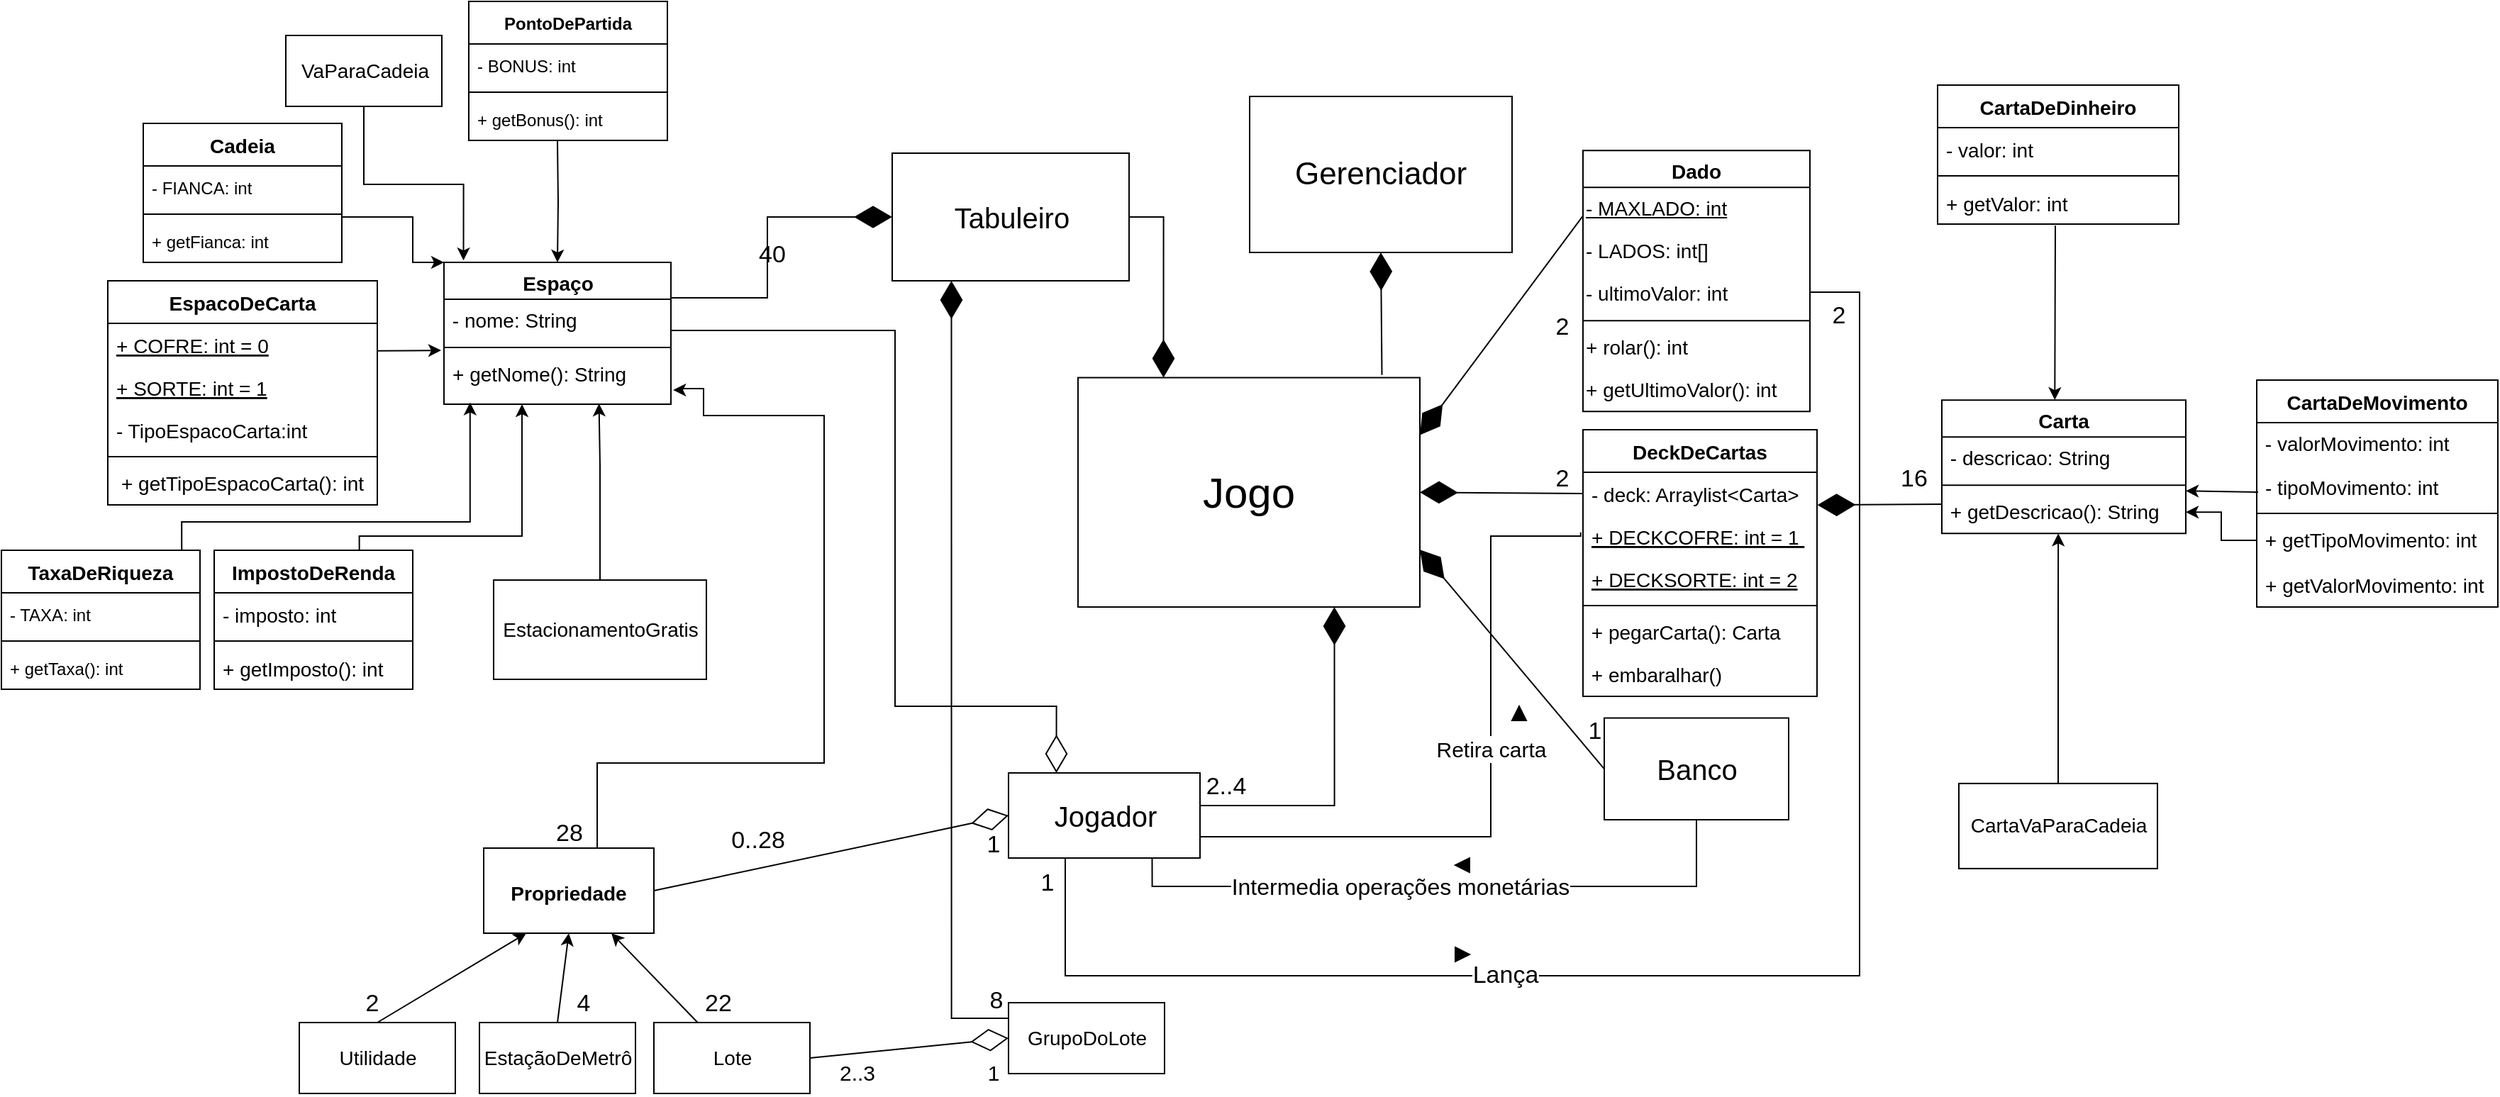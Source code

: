<mxfile>
    <diagram id="2CvRpesuBjBLBVpyUClh" name="Page-1">
        <mxGraphModel dx="1477" dy="285" grid="1" gridSize="10" guides="1" tooltips="1" connect="1" arrows="1" fold="1" page="1" pageScale="1" pageWidth="827" pageHeight="1169" math="0" shadow="0">
            <root>
                <mxCell id="0"/>
                <mxCell id="1" parent="0"/>
                <mxCell id="c68KgJTXVsl0c4aLbd2X-1" value="28" style="edgeStyle=orthogonalEdgeStyle;rounded=0;orthogonalLoop=1;jettySize=auto;html=1;fontSize=17;entryX=0.667;entryY=0;entryDx=0;entryDy=0;startArrow=classic;startFill=1;endArrow=none;endFill=0;exitX=1.01;exitY=0.722;exitDx=0;exitDy=0;entryPerimeter=0;exitPerimeter=0;" parent="1" source="Rdkix3AMdeM1Sjrw6h5y-4" target="63" edge="1">
                    <mxGeometry x="0.966" y="-20" relative="1" as="geometry">
                        <mxPoint x="124.666" y="626.416" as="targetPoint"/>
                        <mxPoint as="offset"/>
                        <Array as="points">
                            <mxPoint x="110" y="327"/>
                            <mxPoint x="125" y="326"/>
                            <mxPoint x="125" y="345"/>
                            <mxPoint x="210" y="345"/>
                            <mxPoint x="210" y="590"/>
                            <mxPoint x="50" y="590"/>
                        </Array>
                        <mxPoint x="110" y="345" as="sourcePoint"/>
                    </mxGeometry>
                </mxCell>
                <mxCell id="c68KgJTXVsl0c4aLbd2X-2" value="8" style="edgeStyle=orthogonalEdgeStyle;rounded=0;orthogonalLoop=1;jettySize=auto;html=1;fontSize=17;startArrow=none;startFill=0;endArrow=diamondThin;endFill=1;endSize=24;sourcePerimeterSpacing=6;targetPerimeterSpacing=24;strokeWidth=1;exitX=0;exitY=0.25;exitDx=0;exitDy=0;entryX=0.25;entryY=1;entryDx=0;entryDy=0;" parent="1" source="c68KgJTXVsl0c4aLbd2X-36" target="c68KgJTXVsl0c4aLbd2X-19" edge="1">
                    <mxGeometry x="-0.961" y="-12" relative="1" as="geometry">
                        <mxPoint x="320" y="170" as="targetPoint"/>
                        <Array as="points">
                            <mxPoint x="340" y="770"/>
                            <mxPoint x="300" y="770"/>
                        </Array>
                        <mxPoint as="offset"/>
                    </mxGeometry>
                </mxCell>
                <mxCell id="c68KgJTXVsl0c4aLbd2X-3" value="2..4" style="edgeStyle=orthogonalEdgeStyle;rounded=0;orthogonalLoop=1;jettySize=auto;html=1;exitX=1;exitY=0.5;exitDx=0;exitDy=0;entryX=0.75;entryY=1;entryDx=0;entryDy=0;fontSize=17;startArrow=none;startFill=0;endArrow=diamondThin;endFill=1;endSize=24;sourcePerimeterSpacing=6;targetPerimeterSpacing=24;strokeWidth=1;" parent="1" source="c68KgJTXVsl0c4aLbd2X-23" target="c68KgJTXVsl0c4aLbd2X-24" edge="1">
                    <mxGeometry x="-0.793" y="13" relative="1" as="geometry">
                        <Array as="points">
                            <mxPoint x="475" y="620"/>
                            <mxPoint x="570" y="620"/>
                        </Array>
                        <mxPoint as="offset"/>
                    </mxGeometry>
                </mxCell>
                <mxCell id="c68KgJTXVsl0c4aLbd2X-4" value="0..28" style="text;html=1;resizable=0;autosize=1;align=center;verticalAlign=middle;points=[];fillColor=none;strokeColor=none;rounded=0;labelBackgroundColor=default;fontSize=17;" parent="1" vertex="1">
                    <mxGeometry x="132.5" y="630" width="60" height="30" as="geometry"/>
                </mxCell>
                <mxCell id="c68KgJTXVsl0c4aLbd2X-5" value="1" style="text;html=1;resizable=0;autosize=1;align=center;verticalAlign=middle;points=[];fillColor=none;strokeColor=none;rounded=0;labelBackgroundColor=default;fontSize=15;" parent="1" vertex="1">
                    <mxGeometry x="314" y="793" width="30" height="30" as="geometry"/>
                </mxCell>
                <mxCell id="c68KgJTXVsl0c4aLbd2X-6" value="" style="edgeStyle=orthogonalEdgeStyle;rounded=0;orthogonalLoop=1;jettySize=auto;html=1;entryX=0.25;entryY=0;entryDx=0;entryDy=0;fontSize=14;startArrow=none;startFill=0;endArrow=diamondThin;endFill=0;endSize=24;sourcePerimeterSpacing=6;targetPerimeterSpacing=24;strokeWidth=1;exitX=1;exitY=0.5;exitDx=0;exitDy=0;" parent="1" target="c68KgJTXVsl0c4aLbd2X-23" edge="1">
                    <mxGeometry x="-0.062" relative="1" as="geometry">
                        <Array as="points">
                            <mxPoint x="260" y="285"/>
                            <mxPoint x="260" y="550"/>
                            <mxPoint x="374" y="550"/>
                        </Array>
                        <mxPoint as="offset"/>
                        <mxPoint x="102" y="310" as="sourcePoint"/>
                    </mxGeometry>
                </mxCell>
                <mxCell id="c68KgJTXVsl0c4aLbd2X-7" style="edgeStyle=orthogonalEdgeStyle;rounded=0;orthogonalLoop=1;jettySize=auto;html=1;exitX=1;exitY=0.25;exitDx=0;exitDy=0;entryX=0;entryY=0.5;entryDx=0;entryDy=0;fontSize=17;startArrow=none;startFill=0;endArrow=diamondThin;endFill=1;endSize=24;sourcePerimeterSpacing=6;targetPerimeterSpacing=24;strokeWidth=1;" parent="1" source="Rdkix3AMdeM1Sjrw6h5y-1" target="c68KgJTXVsl0c4aLbd2X-19" edge="1">
                    <mxGeometry relative="1" as="geometry">
                        <mxPoint x="150.75" y="252.502" as="sourcePoint"/>
                    </mxGeometry>
                </mxCell>
                <mxCell id="c68KgJTXVsl0c4aLbd2X-9" value="2" style="edgeStyle=none;rounded=0;orthogonalLoop=1;jettySize=auto;html=1;exitX=0.5;exitY=0;exitDx=0;exitDy=0;entryX=0.25;entryY=1;entryDx=0;entryDy=0;shadow=0;fontSize=17;startArrow=none;startFill=0;endArrow=classic;endFill=1;endSize=6;strokeWidth=1;" parent="1" source="c68KgJTXVsl0c4aLbd2X-10" target="63" edge="1">
                    <mxGeometry x="-0.941" y="13" relative="1" as="geometry">
                        <mxPoint as="offset"/>
                        <mxPoint x="-90" y="760" as="sourcePoint"/>
                        <mxPoint x="-49.826" y="764.03" as="targetPoint"/>
                    </mxGeometry>
                </mxCell>
                <mxCell id="c68KgJTXVsl0c4aLbd2X-10" value="Utilidade" style="html=1;fontSize=14;" parent="1" vertex="1">
                    <mxGeometry x="-160" y="773" width="110" height="50" as="geometry"/>
                </mxCell>
                <mxCell id="c68KgJTXVsl0c4aLbd2X-12" style="edgeStyle=orthogonalEdgeStyle;rounded=0;orthogonalLoop=1;jettySize=auto;html=1;exitX=1;exitY=0.5;exitDx=0;exitDy=0;entryX=0;entryY=0;entryDx=0;entryDy=0;fontSize=17;startArrow=none;startFill=0;endArrow=classic;endFill=1;" parent="1" source="46" target="Rdkix3AMdeM1Sjrw6h5y-1" edge="1">
                    <mxGeometry relative="1" as="geometry">
                        <mxPoint x="-56.4" y="298.916" as="targetPoint"/>
                        <Array as="points">
                            <mxPoint x="-80" y="205"/>
                            <mxPoint x="-80" y="237"/>
                        </Array>
                        <mxPoint x="-145" y="205.13" as="sourcePoint"/>
                    </mxGeometry>
                </mxCell>
                <mxCell id="c68KgJTXVsl0c4aLbd2X-14" style="edgeStyle=orthogonalEdgeStyle;rounded=0;orthogonalLoop=1;jettySize=auto;html=1;exitX=0.731;exitY=-0.001;exitDx=0;exitDy=0;fontSize=17;startArrow=none;startFill=0;endArrow=classic;endFill=1;exitPerimeter=0;" parent="1" source="59" target="Rdkix3AMdeM1Sjrw6h5y-4" edge="1">
                    <mxGeometry relative="1" as="geometry">
                        <mxPoint x="-2.893" y="351.037" as="targetPoint"/>
                        <Array as="points">
                            <mxPoint x="-118" y="430"/>
                            <mxPoint x="-3" y="430"/>
                        </Array>
                        <mxPoint x="-118" y="474" as="sourcePoint"/>
                    </mxGeometry>
                </mxCell>
                <mxCell id="c68KgJTXVsl0c4aLbd2X-16" value="4" style="edgeStyle=none;rounded=0;orthogonalLoop=1;jettySize=auto;html=1;shadow=0;fontSize=17;startArrow=none;startFill=0;endArrow=classic;endFill=1;endSize=6;strokeWidth=1;exitX=0.5;exitY=0;exitDx=0;exitDy=0;entryX=0.5;entryY=1;entryDx=0;entryDy=0;" parent="1" source="c68KgJTXVsl0c4aLbd2X-17" target="63" edge="1">
                    <mxGeometry x="-0.522" y="-16" relative="1" as="geometry">
                        <mxPoint as="offset"/>
                        <mxPoint x="-69.294" y="600" as="sourcePoint"/>
                        <mxPoint x="13" y="764" as="targetPoint"/>
                    </mxGeometry>
                </mxCell>
                <mxCell id="c68KgJTXVsl0c4aLbd2X-17" value="EstaçãoDeMetrô" style="html=1;fontSize=14;" parent="1" vertex="1">
                    <mxGeometry x="-33" y="773" width="110" height="50" as="geometry"/>
                </mxCell>
                <mxCell id="c68KgJTXVsl0c4aLbd2X-18" style="edgeStyle=orthogonalEdgeStyle;rounded=0;orthogonalLoop=1;jettySize=auto;html=1;exitX=1;exitY=0.5;exitDx=0;exitDy=0;entryX=0.25;entryY=0;entryDx=0;entryDy=0;fontSize=17;startArrow=none;startFill=0;endArrow=diamondThin;endFill=1;endSize=24;sourcePerimeterSpacing=6;targetPerimeterSpacing=24;strokeWidth=1;" parent="1" source="c68KgJTXVsl0c4aLbd2X-19" target="c68KgJTXVsl0c4aLbd2X-24" edge="1">
                    <mxGeometry relative="1" as="geometry"/>
                </mxCell>
                <mxCell id="c68KgJTXVsl0c4aLbd2X-19" value="Tabuleiro" style="html=1;fontSize=20;" parent="1" vertex="1">
                    <mxGeometry x="258" y="160" width="167" height="90" as="geometry"/>
                </mxCell>
                <mxCell id="c68KgJTXVsl0c4aLbd2X-20" value="Lança" style="edgeStyle=orthogonalEdgeStyle;rounded=0;orthogonalLoop=1;jettySize=auto;html=1;exitX=0.75;exitY=1;exitDx=0;exitDy=0;fontSize=17;startArrow=none;startFill=0;endArrow=none;endFill=0;endSize=24;sourcePerimeterSpacing=6;targetPerimeterSpacing=24;strokeWidth=1;entryX=1;entryY=0.5;entryDx=0;entryDy=0;" parent="1" source="c68KgJTXVsl0c4aLbd2X-23" edge="1">
                    <mxGeometry x="-0.298" relative="1" as="geometry">
                        <mxPoint x="905" y="333" as="targetPoint"/>
                        <Array as="points">
                            <mxPoint x="380" y="657"/>
                            <mxPoint x="380" y="740"/>
                            <mxPoint x="940" y="740"/>
                            <mxPoint x="940" y="258"/>
                        </Array>
                        <mxPoint x="-1" as="offset"/>
                    </mxGeometry>
                </mxCell>
                <mxCell id="c68KgJTXVsl0c4aLbd2X-21" value="&lt;span style=&quot;color: rgb(0, 0, 0); font-family: Helvetica; font-size: 16px; font-style: normal; font-variant-ligatures: normal; font-variant-caps: normal; font-weight: 400; letter-spacing: normal; orphans: 2; text-align: center; text-indent: 0px; text-transform: none; widows: 2; word-spacing: 0px; -webkit-text-stroke-width: 0px; background-color: rgb(255, 255, 255); text-decoration-thickness: initial; text-decoration-style: initial; text-decoration-color: initial; float: none; display: inline !important;&quot;&gt;Intermedia operações monetárias&lt;/span&gt;" style="edgeStyle=orthogonalEdgeStyle;rounded=0;orthogonalLoop=1;jettySize=auto;html=1;exitX=0.75;exitY=1;exitDx=0;exitDy=0;entryX=0.5;entryY=1;entryDx=0;entryDy=0;fontSize=16;startArrow=none;startFill=0;endArrow=none;endFill=0;endSize=24;sourcePerimeterSpacing=6;targetPerimeterSpacing=24;strokeWidth=1;" parent="1" source="c68KgJTXVsl0c4aLbd2X-23" target="c68KgJTXVsl0c4aLbd2X-33" edge="1">
                    <mxGeometry x="-0.138" relative="1" as="geometry">
                        <mxPoint as="offset"/>
                    </mxGeometry>
                </mxCell>
                <mxCell id="c68KgJTXVsl0c4aLbd2X-22" value="&lt;font style=&quot;font-size: 15px;&quot;&gt;Retira carta&lt;/font&gt;" style="edgeStyle=orthogonalEdgeStyle;rounded=0;orthogonalLoop=1;jettySize=auto;html=1;exitX=1;exitY=0.75;exitDx=0;exitDy=0;fontSize=16;startArrow=none;startFill=0;endArrow=none;endFill=0;endSize=24;sourcePerimeterSpacing=6;targetPerimeterSpacing=24;strokeWidth=1;entryX=-0.01;entryY=0.411;entryDx=0;entryDy=0;entryPerimeter=0;" parent="1" source="c68KgJTXVsl0c4aLbd2X-23" target="15" edge="1">
                    <mxGeometry x="0.105" relative="1" as="geometry">
                        <Array as="points">
                            <mxPoint x="680" y="642"/>
                            <mxPoint x="680" y="430"/>
                            <mxPoint x="743" y="430"/>
                        </Array>
                        <mxPoint as="offset"/>
                        <mxPoint x="730" y="430" as="targetPoint"/>
                    </mxGeometry>
                </mxCell>
                <mxCell id="c68KgJTXVsl0c4aLbd2X-23" value="Jogador" style="html=1;fontSize=20;" parent="1" vertex="1">
                    <mxGeometry x="340" y="597" width="135" height="60" as="geometry"/>
                </mxCell>
                <mxCell id="c68KgJTXVsl0c4aLbd2X-24" value="Jogo" style="rounded=0;whiteSpace=wrap;html=1;fontSize=30;" parent="1" vertex="1">
                    <mxGeometry x="389" y="318.27" width="241" height="161.73" as="geometry"/>
                </mxCell>
                <mxCell id="c68KgJTXVsl0c4aLbd2X-25" style="edgeStyle=orthogonalEdgeStyle;rounded=0;orthogonalLoop=1;jettySize=auto;html=1;fontSize=17;startArrow=none;startFill=0;endArrow=classic;endFill=1;entryX=0.115;entryY=0.966;entryDx=0;entryDy=0;entryPerimeter=0;exitX=0.908;exitY=-0.004;exitDx=0;exitDy=0;exitPerimeter=0;" parent="1" source="55" target="Rdkix3AMdeM1Sjrw6h5y-4" edge="1">
                    <mxGeometry relative="1" as="geometry">
                        <mxPoint x="-40" y="350" as="targetPoint"/>
                        <Array as="points">
                            <mxPoint x="-243" y="420"/>
                            <mxPoint x="-40" y="420"/>
                        </Array>
                        <mxPoint x="-243" y="439" as="sourcePoint"/>
                    </mxGeometry>
                </mxCell>
                <mxCell id="c68KgJTXVsl0c4aLbd2X-27" value="Gerenciador" style="rounded=0;whiteSpace=wrap;html=1;fontSize=22;" parent="1" vertex="1">
                    <mxGeometry x="510" y="120" width="185" height="110" as="geometry"/>
                </mxCell>
                <mxCell id="c68KgJTXVsl0c4aLbd2X-28" value="" style="endArrow=diamondThin;endFill=1;endSize=24;html=1;rounded=0;shadow=0;exitX=0.889;exitY=-0.012;exitDx=0;exitDy=0;entryX=0.5;entryY=1;entryDx=0;entryDy=0;exitPerimeter=0;" parent="1" source="c68KgJTXVsl0c4aLbd2X-24" target="c68KgJTXVsl0c4aLbd2X-27" edge="1">
                    <mxGeometry width="160" relative="1" as="geometry">
                        <mxPoint x="440" y="349.33" as="sourcePoint"/>
                        <mxPoint x="600" y="349.33" as="targetPoint"/>
                        <Array as="points"/>
                    </mxGeometry>
                </mxCell>
                <mxCell id="c68KgJTXVsl0c4aLbd2X-29" style="edgeStyle=none;rounded=0;orthogonalLoop=1;jettySize=auto;html=1;entryX=1;entryY=0.5;entryDx=0;entryDy=0;shadow=0;startArrow=none;startFill=0;endArrow=diamond;endFill=1;endSize=6;strokeWidth=1;" parent="1" source="c68KgJTXVsl0c4aLbd2X-24" target="c68KgJTXVsl0c4aLbd2X-24" edge="1">
                    <mxGeometry relative="1" as="geometry"/>
                </mxCell>
                <mxCell id="c68KgJTXVsl0c4aLbd2X-30" value="22" style="edgeStyle=none;rounded=0;orthogonalLoop=1;jettySize=auto;html=1;shadow=0;fontSize=17;startArrow=none;startFill=0;endArrow=classic;endFill=1;endSize=6;strokeWidth=1;entryX=0.75;entryY=1;entryDx=0;entryDy=0;" parent="1" source="c68KgJTXVsl0c4aLbd2X-31" target="63" edge="1">
                    <mxGeometry x="-0.996" y="-19" relative="1" as="geometry">
                        <mxPoint as="offset"/>
                        <mxPoint x="68.5" y="764" as="targetPoint"/>
                    </mxGeometry>
                </mxCell>
                <mxCell id="c68KgJTXVsl0c4aLbd2X-31" value="Lote" style="html=1;fontSize=14;" parent="1" vertex="1">
                    <mxGeometry x="90" y="773" width="110" height="50" as="geometry"/>
                </mxCell>
                <mxCell id="c68KgJTXVsl0c4aLbd2X-33" value="Banco" style="html=1;fontSize=20;" parent="1" vertex="1">
                    <mxGeometry x="760" y="558.27" width="130" height="71.73" as="geometry"/>
                </mxCell>
                <mxCell id="c68KgJTXVsl0c4aLbd2X-34" value="1" style="endArrow=diamondThin;endFill=1;endSize=24;html=1;rounded=0;shadow=0;fontSize=17;strokeWidth=1;exitX=0;exitY=0.5;exitDx=0;exitDy=0;entryX=1;entryY=0.75;entryDx=0;entryDy=0;" parent="1" source="c68KgJTXVsl0c4aLbd2X-33" target="c68KgJTXVsl0c4aLbd2X-24" edge="1">
                    <mxGeometry x="-0.757" y="-12" width="160" relative="1" as="geometry">
                        <mxPoint x="430" y="500" as="sourcePoint"/>
                        <mxPoint x="628" y="354" as="targetPoint"/>
                        <mxPoint as="offset"/>
                    </mxGeometry>
                </mxCell>
                <mxCell id="c68KgJTXVsl0c4aLbd2X-35" value="" style="endArrow=diamondThin;endFill=1;endSize=24;html=1;rounded=0;shadow=0;fontSize=17;strokeWidth=1;exitX=0;exitY=0.25;exitDx=0;exitDy=0;entryX=1;entryY=0.25;entryDx=0;entryDy=0;" parent="1" source="Rdkix3AMdeM1Sjrw6h5y-6" target="c68KgJTXVsl0c4aLbd2X-24" edge="1">
                    <mxGeometry x="-0.918" y="10" width="160" relative="1" as="geometry">
                        <mxPoint x="760.0" y="285.435" as="sourcePoint"/>
                        <mxPoint x="630" y="443" as="targetPoint"/>
                        <mxPoint as="offset"/>
                    </mxGeometry>
                </mxCell>
                <mxCell id="c68KgJTXVsl0c4aLbd2X-36" value="GrupoDoLote" style="html=1;labelBackgroundColor=default;fontSize=14;" parent="1" vertex="1">
                    <mxGeometry x="340" y="759" width="110" height="50" as="geometry"/>
                </mxCell>
                <mxCell id="c68KgJTXVsl0c4aLbd2X-37" style="edgeStyle=orthogonalEdgeStyle;rounded=0;orthogonalLoop=1;jettySize=auto;html=1;exitX=0.5;exitY=1;exitDx=0;exitDy=0;fontSize=17;startArrow=none;startFill=0;endArrow=classic;endFill=1;entryX=0.5;entryY=0;entryDx=0;entryDy=0;" parent="1" target="Rdkix3AMdeM1Sjrw6h5y-1" edge="1">
                    <mxGeometry relative="1" as="geometry">
                        <mxPoint x="22" y="230" as="targetPoint"/>
                        <mxPoint x="22" y="151" as="sourcePoint"/>
                    </mxGeometry>
                </mxCell>
                <mxCell id="c68KgJTXVsl0c4aLbd2X-39" style="edgeStyle=orthogonalEdgeStyle;rounded=0;orthogonalLoop=1;jettySize=auto;html=1;exitX=0.5;exitY=0;exitDx=0;exitDy=0;fontSize=17;startArrow=none;startFill=0;endArrow=classic;endFill=1;entryX=0.683;entryY=0.989;entryDx=0;entryDy=0;entryPerimeter=0;" parent="1" source="c68KgJTXVsl0c4aLbd2X-40" target="Rdkix3AMdeM1Sjrw6h5y-4" edge="1">
                    <mxGeometry relative="1" as="geometry">
                        <mxPoint x="50" y="380" as="targetPoint"/>
                        <Array as="points">
                            <mxPoint x="52" y="380"/>
                            <mxPoint x="51" y="380"/>
                        </Array>
                    </mxGeometry>
                </mxCell>
                <mxCell id="c68KgJTXVsl0c4aLbd2X-40" value="EstacionamentoGratis" style="html=1;fontSize=14;" parent="1" vertex="1">
                    <mxGeometry x="-23" y="461" width="150" height="70" as="geometry"/>
                </mxCell>
                <mxCell id="c68KgJTXVsl0c4aLbd2X-41" style="edgeStyle=orthogonalEdgeStyle;rounded=0;orthogonalLoop=1;jettySize=auto;html=1;exitX=0.5;exitY=1;exitDx=0;exitDy=0;fontSize=17;startArrow=none;startFill=0;endArrow=classic;endFill=1;entryX=0.086;entryY=-0.014;entryDx=0;entryDy=0;entryPerimeter=0;" parent="1" source="c68KgJTXVsl0c4aLbd2X-42" target="Rdkix3AMdeM1Sjrw6h5y-1" edge="1">
                    <mxGeometry relative="1" as="geometry">
                        <mxPoint x="-44" y="240" as="targetPoint"/>
                    </mxGeometry>
                </mxCell>
                <mxCell id="c68KgJTXVsl0c4aLbd2X-42" value="VaParaCadeia" style="html=1;fontSize=14;" parent="1" vertex="1">
                    <mxGeometry x="-169.5" y="77" width="110" height="50" as="geometry"/>
                </mxCell>
                <mxCell id="c68KgJTXVsl0c4aLbd2X-43" style="edgeStyle=orthogonalEdgeStyle;rounded=0;orthogonalLoop=1;jettySize=auto;html=1;entryX=0.388;entryY=1.049;entryDx=0;entryDy=0;entryPerimeter=0;" parent="1" source="c68KgJTXVsl0c4aLbd2X-44" edge="1">
                    <mxGeometry relative="1" as="geometry">
                        <mxPoint x="1080.08" y="428.138" as="targetPoint"/>
                        <Array as="points">
                            <mxPoint x="1080" y="496.43"/>
                            <mxPoint x="1080" y="496.43"/>
                        </Array>
                    </mxGeometry>
                </mxCell>
                <mxCell id="c68KgJTXVsl0c4aLbd2X-44" value="CartaVaParaCadeia" style="html=1;fontSize=14;" parent="1" vertex="1">
                    <mxGeometry x="1010" y="604.43" width="140" height="60" as="geometry"/>
                </mxCell>
                <mxCell id="c68KgJTXVsl0c4aLbd2X-45" style="edgeStyle=orthogonalEdgeStyle;rounded=0;orthogonalLoop=1;jettySize=auto;html=1;entryX=1;entryY=0;entryDx=0;entryDy=0;exitX=-0.001;exitY=0.667;exitDx=0;exitDy=0;exitPerimeter=0;" parent="1" source="10" target="25" edge="1">
                    <mxGeometry relative="1" as="geometry">
                        <mxPoint x="1180" y="410" as="targetPoint"/>
                        <mxPoint x="1270" y="399.1" as="sourcePoint"/>
                        <Array as="points">
                            <mxPoint x="1220" y="399"/>
                            <mxPoint x="1221" y="399"/>
                        </Array>
                    </mxGeometry>
                </mxCell>
                <mxCell id="c68KgJTXVsl0c4aLbd2X-47" style="edgeStyle=orthogonalEdgeStyle;rounded=0;orthogonalLoop=1;jettySize=auto;html=1;entryX=0.463;entryY=-0.001;entryDx=0;entryDy=0;entryPerimeter=0;" parent="1" target="Rdkix3AMdeM1Sjrw6h5y-16" edge="1">
                    <mxGeometry relative="1" as="geometry">
                        <mxPoint x="1060" y="270" as="targetPoint"/>
                        <mxPoint x="1078" y="220" as="sourcePoint"/>
                        <Array as="points">
                            <mxPoint x="1078" y="211"/>
                            <mxPoint x="1078" y="211"/>
                        </Array>
                    </mxGeometry>
                </mxCell>
                <mxCell id="c68KgJTXVsl0c4aLbd2X-49" style="edgeStyle=orthogonalEdgeStyle;rounded=0;orthogonalLoop=1;jettySize=auto;html=1;exitX=0.998;exitY=0.644;exitDx=0;exitDy=0;fontSize=17;startArrow=none;startFill=0;endArrow=classic;endFill=1;exitPerimeter=0;" parent="1" source="50" edge="1">
                    <mxGeometry relative="1" as="geometry">
                        <mxPoint x="-60" y="299" as="targetPoint"/>
                        <Array as="points"/>
                        <mxPoint x="-142" y="295.56" as="sourcePoint"/>
                    </mxGeometry>
                </mxCell>
                <mxCell id="c68KgJTXVsl0c4aLbd2X-51" value="2..3" style="text;html=1;resizable=0;autosize=1;align=center;verticalAlign=middle;points=[];fillColor=none;strokeColor=none;rounded=0;fontSize=15;" parent="1" vertex="1">
                    <mxGeometry x="208" y="793" width="50" height="30" as="geometry"/>
                </mxCell>
                <mxCell id="c68KgJTXVsl0c4aLbd2X-52" value="" style="endArrow=diamondThin;endFill=1;endSize=24;html=1;rounded=0;fontSize=22;strokeWidth=1;entryX=1.002;entryY=0.77;entryDx=0;entryDy=0;exitX=0.002;exitY=0.313;exitDx=0;exitDy=0;exitPerimeter=0;entryPerimeter=0;" parent="1" source="25" target="14" edge="1">
                    <mxGeometry width="160" relative="1" as="geometry">
                        <mxPoint x="996" y="407" as="sourcePoint"/>
                        <mxPoint x="895" y="399.135" as="targetPoint"/>
                    </mxGeometry>
                </mxCell>
                <mxCell id="c68KgJTXVsl0c4aLbd2X-55" value="" style="endArrow=diamondThin;endFill=1;endSize=24;html=1;rounded=0;shadow=0;fontSize=17;strokeWidth=1;entryX=1;entryY=0.5;entryDx=0;entryDy=0;exitX=0;exitY=0.5;exitDx=0;exitDy=0;" parent="1" source="14" target="c68KgJTXVsl0c4aLbd2X-24" edge="1">
                    <mxGeometry width="160" relative="1" as="geometry">
                        <mxPoint x="720" y="399" as="sourcePoint"/>
                        <mxPoint x="638" y="364" as="targetPoint"/>
                    </mxGeometry>
                </mxCell>
                <mxCell id="c68KgJTXVsl0c4aLbd2X-56" value="&lt;font style=&quot;font-size: 17px;&quot;&gt;40&lt;/font&gt;" style="text;html=1;resizable=0;autosize=1;align=center;verticalAlign=middle;points=[];fillColor=none;strokeColor=none;rounded=0;fontSize=22;" parent="1" vertex="1">
                    <mxGeometry x="152.5" y="210" width="40" height="40" as="geometry"/>
                </mxCell>
                <mxCell id="c68KgJTXVsl0c4aLbd2X-57" value="2" style="text;html=1;resizable=0;autosize=1;align=center;verticalAlign=middle;points=[];fillColor=none;strokeColor=none;rounded=0;fontSize=17;" parent="1" vertex="1">
                    <mxGeometry x="715" y="268.06" width="30" height="30" as="geometry"/>
                </mxCell>
                <mxCell id="c68KgJTXVsl0c4aLbd2X-58" value="2" style="text;html=1;resizable=0;autosize=1;align=center;verticalAlign=middle;points=[];fillColor=none;strokeColor=none;rounded=0;fontSize=17;" parent="1" vertex="1">
                    <mxGeometry x="715" y="375" width="30" height="30" as="geometry"/>
                </mxCell>
                <mxCell id="c68KgJTXVsl0c4aLbd2X-59" value="16" style="text;html=1;resizable=0;autosize=1;align=center;verticalAlign=middle;points=[];fillColor=none;strokeColor=none;rounded=0;fontSize=17;" parent="1" vertex="1">
                    <mxGeometry x="958" y="375" width="40" height="30" as="geometry"/>
                </mxCell>
                <mxCell id="c68KgJTXVsl0c4aLbd2X-60" value="1" style="text;html=1;resizable=0;autosize=1;align=center;verticalAlign=middle;points=[];fillColor=none;strokeColor=none;rounded=0;labelBackgroundColor=default;fontSize=17;" parent="1" vertex="1">
                    <mxGeometry x="352" y="660" width="30" height="30" as="geometry"/>
                </mxCell>
                <mxCell id="c68KgJTXVsl0c4aLbd2X-61" value="" style="endArrow=diamondThin;endFill=0;endSize=24;html=1;rounded=0;sourcePerimeterSpacing=6;targetPerimeterSpacing=24;strokeWidth=1;exitX=1;exitY=0.5;exitDx=0;exitDy=0;entryX=0;entryY=0.5;entryDx=0;entryDy=0;fontSize=14;" parent="1" source="63" target="c68KgJTXVsl0c4aLbd2X-23" edge="1">
                    <mxGeometry x="-0.094" y="13" width="160" relative="1" as="geometry">
                        <mxPoint x="123.112" y="672.336" as="sourcePoint"/>
                        <mxPoint x="252" y="620" as="targetPoint"/>
                        <mxPoint as="offset"/>
                    </mxGeometry>
                </mxCell>
                <mxCell id="c68KgJTXVsl0c4aLbd2X-62" value="2" style="text;html=1;resizable=0;autosize=1;align=center;verticalAlign=middle;points=[];fillColor=none;strokeColor=none;rounded=0;fontSize=17;" parent="1" vertex="1">
                    <mxGeometry x="910" y="260" width="30" height="30" as="geometry"/>
                </mxCell>
                <mxCell id="c68KgJTXVsl0c4aLbd2X-63" value="1" style="text;html=1;resizable=0;autosize=1;align=center;verticalAlign=middle;points=[];fillColor=none;strokeColor=none;rounded=0;labelBackgroundColor=default;fontSize=17;" parent="1" vertex="1">
                    <mxGeometry x="314" y="633" width="30" height="30" as="geometry"/>
                </mxCell>
                <mxCell id="c68KgJTXVsl0c4aLbd2X-64" value="" style="triangle;whiteSpace=wrap;html=1;fillColor=#000000;" parent="1" vertex="1">
                    <mxGeometry x="655" y="720" width="10" height="10" as="geometry"/>
                </mxCell>
                <mxCell id="c68KgJTXVsl0c4aLbd2X-65" value="" style="triangle;whiteSpace=wrap;html=1;fillColor=#000000;rotation=-90;" parent="1" vertex="1">
                    <mxGeometry x="695" y="550" width="10" height="10" as="geometry"/>
                </mxCell>
                <mxCell id="c68KgJTXVsl0c4aLbd2X-66" value="" style="endArrow=diamondThin;endFill=0;endSize=24;html=1;rounded=0;entryX=0;entryY=0.5;entryDx=0;entryDy=0;exitX=1;exitY=0.5;exitDx=0;exitDy=0;" parent="1" source="c68KgJTXVsl0c4aLbd2X-31" target="c68KgJTXVsl0c4aLbd2X-36" edge="1">
                    <mxGeometry width="160" relative="1" as="geometry">
                        <mxPoint x="184" y="890" as="sourcePoint"/>
                        <mxPoint x="344" y="890" as="targetPoint"/>
                    </mxGeometry>
                </mxCell>
                <mxCell id="c68KgJTXVsl0c4aLbd2X-67" value="" style="triangle;whiteSpace=wrap;html=1;fillColor=#000000;rotation=-180;" parent="1" vertex="1">
                    <mxGeometry x="655" y="657" width="10" height="10" as="geometry"/>
                </mxCell>
                <mxCell id="Rdkix3AMdeM1Sjrw6h5y-1" value="Espaço" style="swimlane;fontStyle=1;align=center;verticalAlign=top;childLayout=stackLayout;horizontal=1;startSize=26;horizontalStack=0;resizeParent=1;resizeParentMax=0;resizeLast=0;collapsible=1;marginBottom=0;fontFamily=Helvetica;fontSize=14;fontColor=default;strokeColor=default;fillColor=default;html=1;" parent="1" vertex="1">
                    <mxGeometry x="-58" y="237" width="160" height="100" as="geometry"/>
                </mxCell>
                <mxCell id="28" value="&lt;span&gt;&amp;nbsp;- nome: String&lt;/span&gt;" style="text;html=1;strokeColor=none;fillColor=none;align=left;verticalAlign=middle;whiteSpace=wrap;rounded=0;fontSize=14;" parent="Rdkix3AMdeM1Sjrw6h5y-1" vertex="1">
                    <mxGeometry y="26" width="160" height="30" as="geometry"/>
                </mxCell>
                <mxCell id="Rdkix3AMdeM1Sjrw6h5y-3" value="" style="line;strokeWidth=1;fillColor=none;align=left;verticalAlign=middle;spacingTop=-1;spacingLeft=3;spacingRight=3;rotatable=0;labelPosition=right;points=[];portConstraint=eastwest;fontFamily=Helvetica;fontSize=14;fontColor=default;html=1;" parent="Rdkix3AMdeM1Sjrw6h5y-1" vertex="1">
                    <mxGeometry y="56" width="160" height="8" as="geometry"/>
                </mxCell>
                <mxCell id="Rdkix3AMdeM1Sjrw6h5y-4" value="+ getNome(): String" style="text;strokeColor=none;fillColor=none;align=left;verticalAlign=top;spacingLeft=4;spacingRight=4;overflow=hidden;rotatable=0;points=[[0,0.5],[1,0.5]];portConstraint=eastwest;fontFamily=Helvetica;fontSize=14;fontColor=default;html=1;" parent="Rdkix3AMdeM1Sjrw6h5y-1" vertex="1">
                    <mxGeometry y="64" width="160" height="36" as="geometry"/>
                </mxCell>
                <mxCell id="Rdkix3AMdeM1Sjrw6h5y-6" value="Dado" style="swimlane;fontStyle=1;align=center;verticalAlign=top;childLayout=stackLayout;horizontal=1;startSize=26;horizontalStack=0;resizeParent=1;resizeParentMax=0;resizeLast=0;collapsible=1;marginBottom=0;fontFamily=Helvetica;fontSize=14;fontColor=default;" parent="1" vertex="1">
                    <mxGeometry x="745" y="158.14" width="160" height="184" as="geometry"/>
                </mxCell>
                <mxCell id="17" value="&lt;span&gt;&lt;u&gt;- MAXLADO: int&lt;/u&gt;&lt;/span&gt;" style="text;html=1;strokeColor=none;fillColor=none;align=left;verticalAlign=middle;whiteSpace=wrap;rounded=0;fontSize=14;" parent="Rdkix3AMdeM1Sjrw6h5y-6" vertex="1">
                    <mxGeometry y="26" width="160" height="30" as="geometry"/>
                </mxCell>
                <mxCell id="18" value="&lt;span&gt;- LADOS: int[]&lt;/span&gt;" style="text;html=1;strokeColor=none;fillColor=none;align=left;verticalAlign=middle;whiteSpace=wrap;rounded=0;fontSize=14;" parent="Rdkix3AMdeM1Sjrw6h5y-6" vertex="1">
                    <mxGeometry y="56" width="160" height="30" as="geometry"/>
                </mxCell>
                <mxCell id="19" value="&lt;span&gt;- ultimoValor: int&lt;/span&gt;" style="text;html=1;strokeColor=none;fillColor=none;align=left;verticalAlign=middle;whiteSpace=wrap;rounded=0;fontSize=14;" parent="Rdkix3AMdeM1Sjrw6h5y-6" vertex="1">
                    <mxGeometry y="86" width="160" height="30" as="geometry"/>
                </mxCell>
                <mxCell id="Rdkix3AMdeM1Sjrw6h5y-8" value="" style="line;strokeWidth=1;fillColor=none;align=left;verticalAlign=middle;spacingTop=-1;spacingLeft=3;spacingRight=3;rotatable=0;labelPosition=right;points=[];portConstraint=eastwest;fontFamily=Helvetica;fontSize=14;fontColor=default;" parent="Rdkix3AMdeM1Sjrw6h5y-6" vertex="1">
                    <mxGeometry y="116" width="160" height="8" as="geometry"/>
                </mxCell>
                <mxCell id="20" value="&lt;span&gt;+ rolar(): int&lt;/span&gt;" style="text;html=1;strokeColor=none;fillColor=none;align=left;verticalAlign=middle;whiteSpace=wrap;rounded=0;fontSize=14;" parent="Rdkix3AMdeM1Sjrw6h5y-6" vertex="1">
                    <mxGeometry y="124" width="160" height="30" as="geometry"/>
                </mxCell>
                <mxCell id="21" value="&lt;br style=&quot;padding: 0px ; margin: 0px&quot;&gt;&lt;span&gt;+ getUltimoValor(): int&lt;/span&gt;&lt;br style=&quot;padding: 0px ; margin: 0px&quot;&gt;&lt;span&gt;&amp;nbsp;&lt;/span&gt;" style="text;html=1;strokeColor=none;fillColor=none;align=left;verticalAlign=middle;whiteSpace=wrap;rounded=0;fontSize=14;" parent="Rdkix3AMdeM1Sjrw6h5y-6" vertex="1">
                    <mxGeometry y="154" width="160" height="30" as="geometry"/>
                </mxCell>
                <mxCell id="Rdkix3AMdeM1Sjrw6h5y-16" value="Carta" style="swimlane;fontStyle=1;align=center;verticalAlign=top;childLayout=stackLayout;horizontal=1;startSize=26;horizontalStack=0;resizeParent=1;resizeParentMax=0;resizeLast=0;collapsible=1;marginBottom=0;fontFamily=Helvetica;fontSize=14;fontColor=default;" parent="1" vertex="1">
                    <mxGeometry x="998" y="334.14" width="172" height="94" as="geometry"/>
                </mxCell>
                <mxCell id="24" value="&lt;span&gt;&amp;nbsp;- descricao: String&lt;/span&gt;" style="text;html=1;strokeColor=none;fillColor=none;align=left;verticalAlign=middle;whiteSpace=wrap;rounded=0;fontSize=14;" parent="Rdkix3AMdeM1Sjrw6h5y-16" vertex="1">
                    <mxGeometry y="26" width="172" height="30" as="geometry"/>
                </mxCell>
                <mxCell id="Rdkix3AMdeM1Sjrw6h5y-18" value="" style="line;strokeWidth=1;fillColor=none;align=left;verticalAlign=middle;spacingTop=-1;spacingLeft=3;spacingRight=3;rotatable=0;labelPosition=right;points=[];portConstraint=eastwest;fontFamily=Helvetica;fontSize=14;fontColor=default;" parent="Rdkix3AMdeM1Sjrw6h5y-16" vertex="1">
                    <mxGeometry y="56" width="172" height="8" as="geometry"/>
                </mxCell>
                <mxCell id="25" value="&amp;nbsp;+ getDescricao(): String" style="text;html=1;strokeColor=none;fillColor=none;align=left;verticalAlign=middle;whiteSpace=wrap;rounded=0;fontSize=14;" parent="Rdkix3AMdeM1Sjrw6h5y-16" vertex="1">
                    <mxGeometry y="64" width="172" height="30" as="geometry"/>
                </mxCell>
                <mxCell id="2" value="CartaDeDinheiro" style="swimlane;fontStyle=1;childLayout=stackLayout;horizontal=1;startSize=30;horizontalStack=0;resizeParent=1;resizeParentMax=0;resizeLast=0;collapsible=1;marginBottom=0;fontSize=14;" parent="1" vertex="1">
                    <mxGeometry x="995" y="112" width="170" height="98" as="geometry"/>
                </mxCell>
                <mxCell id="3" value="- valor: int" style="text;strokeColor=none;fillColor=none;align=left;verticalAlign=middle;spacingLeft=4;spacingRight=4;overflow=hidden;points=[[0,0.5],[1,0.5]];portConstraint=eastwest;rotatable=0;fontSize=14;" parent="2" vertex="1">
                    <mxGeometry y="30" width="170" height="30" as="geometry"/>
                </mxCell>
                <mxCell id="8" value="" style="line;strokeWidth=1;fillColor=none;align=left;verticalAlign=middle;spacingTop=-1;spacingLeft=3;spacingRight=3;rotatable=0;labelPosition=right;points=[];portConstraint=eastwest;fontFamily=Helvetica;fontSize=14;fontColor=default;" parent="2" vertex="1">
                    <mxGeometry y="60" width="170" height="8" as="geometry"/>
                </mxCell>
                <mxCell id="4" value="+ getValor: int" style="text;strokeColor=none;fillColor=none;align=left;verticalAlign=middle;spacingLeft=4;spacingRight=4;overflow=hidden;points=[[0,0.5],[1,0.5]];portConstraint=eastwest;rotatable=0;fontSize=14;" parent="2" vertex="1">
                    <mxGeometry y="68" width="170" height="30" as="geometry"/>
                </mxCell>
                <mxCell id="9" value="CartaDeMovimento" style="swimlane;fontStyle=1;childLayout=stackLayout;horizontal=1;startSize=30;horizontalStack=0;resizeParent=1;resizeParentMax=0;resizeLast=0;collapsible=1;marginBottom=0;fontSize=14;" parent="1" vertex="1">
                    <mxGeometry x="1220" y="320" width="170" height="160" as="geometry"/>
                </mxCell>
                <mxCell id="26" value="&lt;span&gt;&amp;nbsp;- valorMovimento: int&lt;/span&gt;" style="text;html=1;strokeColor=none;fillColor=none;align=left;verticalAlign=middle;whiteSpace=wrap;rounded=0;fontSize=14;" parent="9" vertex="1">
                    <mxGeometry y="30" width="170" height="30" as="geometry"/>
                </mxCell>
                <mxCell id="10" value="- tipoMovimento: int" style="text;strokeColor=none;fillColor=none;align=left;verticalAlign=middle;spacingLeft=4;spacingRight=4;overflow=hidden;points=[[0,0.5],[1,0.5]];portConstraint=eastwest;rotatable=0;fontSize=14;" parent="9" vertex="1">
                    <mxGeometry y="60" width="170" height="30" as="geometry"/>
                </mxCell>
                <mxCell id="11" value="" style="line;strokeWidth=1;fillColor=none;align=left;verticalAlign=middle;spacingTop=-1;spacingLeft=3;spacingRight=3;rotatable=0;labelPosition=right;points=[];portConstraint=eastwest;fontFamily=Helvetica;fontSize=14;fontColor=default;" parent="9" vertex="1">
                    <mxGeometry y="90" width="170" height="8" as="geometry"/>
                </mxCell>
                <mxCell id="27" value="&lt;span&gt;&amp;nbsp;+ getTipoMovimento: int&lt;/span&gt;" style="text;html=1;strokeColor=none;fillColor=none;align=left;verticalAlign=middle;whiteSpace=wrap;rounded=0;fontSize=14;" parent="9" vertex="1">
                    <mxGeometry y="98" width="170" height="30" as="geometry"/>
                </mxCell>
                <mxCell id="12" value="+ getValorMovimento: int" style="text;strokeColor=none;fillColor=none;align=left;verticalAlign=middle;spacingLeft=4;spacingRight=4;overflow=hidden;points=[[0,0.5],[1,0.5]];portConstraint=eastwest;rotatable=0;fontSize=14;" parent="9" vertex="1">
                    <mxGeometry y="128" width="170" height="32" as="geometry"/>
                </mxCell>
                <mxCell id="13" value="DeckDeCartas" style="swimlane;fontStyle=1;childLayout=stackLayout;horizontal=1;startSize=30;horizontalStack=0;resizeParent=1;resizeParentMax=0;resizeLast=0;collapsible=1;marginBottom=0;fontSize=14;" parent="1" vertex="1">
                    <mxGeometry x="745" y="355" width="165" height="188" as="geometry"/>
                </mxCell>
                <mxCell id="14" value="- deck: Arraylist&lt;Carta&gt;" style="text;strokeColor=none;fillColor=none;align=left;verticalAlign=middle;spacingLeft=4;spacingRight=4;overflow=hidden;points=[[0,0.5],[1,0.5]];portConstraint=eastwest;rotatable=0;fontSize=14;" parent="13" vertex="1">
                    <mxGeometry y="30" width="165" height="30" as="geometry"/>
                </mxCell>
                <mxCell id="15" value="+ DECKCOFRE: int = 1 " style="text;strokeColor=none;fillColor=none;align=left;verticalAlign=middle;spacingLeft=4;spacingRight=4;overflow=hidden;points=[[0,0.5],[1,0.5]];portConstraint=eastwest;rotatable=0;fontSize=14;fontStyle=4" parent="13" vertex="1">
                    <mxGeometry y="60" width="165" height="30" as="geometry"/>
                </mxCell>
                <mxCell id="16" value="+ DECKSORTE: int = 2" style="text;strokeColor=none;fillColor=none;align=left;verticalAlign=middle;spacingLeft=4;spacingRight=4;overflow=hidden;points=[[0,0.5],[1,0.5]];portConstraint=eastwest;rotatable=0;fontSize=14;fontStyle=4" parent="13" vertex="1">
                    <mxGeometry y="90" width="165" height="30" as="geometry"/>
                </mxCell>
                <mxCell id="35" value="" style="line;strokeWidth=1;fillColor=none;align=left;verticalAlign=middle;spacingTop=-1;spacingLeft=3;spacingRight=3;rotatable=0;labelPosition=right;points=[];portConstraint=eastwest;fontFamily=Helvetica;fontSize=14;fontColor=default;" parent="13" vertex="1">
                    <mxGeometry y="120" width="165" height="8" as="geometry"/>
                </mxCell>
                <mxCell id="22" value="&amp;nbsp;+ pegarCarta(): Carta" style="text;html=1;strokeColor=none;fillColor=none;align=left;verticalAlign=middle;whiteSpace=wrap;rounded=0;fontSize=14;" parent="13" vertex="1">
                    <mxGeometry y="128" width="165" height="30" as="geometry"/>
                </mxCell>
                <mxCell id="23" value="&amp;nbsp;+ embaralhar()&amp;nbsp;" style="text;html=1;strokeColor=none;fillColor=none;align=left;verticalAlign=middle;whiteSpace=wrap;rounded=0;fontSize=14;" parent="13" vertex="1">
                    <mxGeometry y="158" width="165" height="30" as="geometry"/>
                </mxCell>
                <mxCell id="37" value="PontoDePartida" style="swimlane;fontStyle=1;childLayout=stackLayout;horizontal=1;startSize=30;horizontalStack=0;resizeParent=1;resizeParentMax=0;resizeLast=0;collapsible=1;marginBottom=0;fontSize=12;" parent="1" vertex="1">
                    <mxGeometry x="-40.5" y="53" width="140" height="98" as="geometry"/>
                </mxCell>
                <mxCell id="38" value="- BONUS: int" style="text;strokeColor=none;fillColor=none;align=left;verticalAlign=middle;spacingLeft=4;spacingRight=4;overflow=hidden;points=[[0,0.5],[1,0.5]];portConstraint=eastwest;rotatable=0;fontSize=12;" parent="37" vertex="1">
                    <mxGeometry y="30" width="140" height="30" as="geometry"/>
                </mxCell>
                <mxCell id="39" value="" style="line;strokeWidth=1;fillColor=none;align=left;verticalAlign=middle;spacingTop=-1;spacingLeft=3;spacingRight=3;rotatable=0;labelPosition=right;points=[];portConstraint=eastwest;fontFamily=Helvetica;fontSize=14;fontColor=default;html=1;" parent="37" vertex="1">
                    <mxGeometry y="60" width="140" height="8" as="geometry"/>
                </mxCell>
                <mxCell id="40" value="+ getBonus(): int" style="text;strokeColor=none;fillColor=none;align=left;verticalAlign=middle;spacingLeft=4;spacingRight=4;overflow=hidden;points=[[0,0.5],[1,0.5]];portConstraint=eastwest;rotatable=0;fontSize=12;" parent="37" vertex="1">
                    <mxGeometry y="68" width="140" height="30" as="geometry"/>
                </mxCell>
                <mxCell id="45" value="Cadeia" style="swimlane;fontStyle=1;childLayout=stackLayout;horizontal=1;startSize=30;horizontalStack=0;resizeParent=1;resizeParentMax=0;resizeLast=0;collapsible=1;marginBottom=0;fontSize=14;" parent="1" vertex="1">
                    <mxGeometry x="-270" y="139" width="140" height="98" as="geometry"/>
                </mxCell>
                <mxCell id="46" value="- FIANCA: int" style="text;strokeColor=none;fillColor=none;align=left;verticalAlign=middle;spacingLeft=4;spacingRight=4;overflow=hidden;points=[[0,0.5],[1,0.5]];portConstraint=eastwest;rotatable=0;" parent="45" vertex="1">
                    <mxGeometry y="30" width="140" height="30" as="geometry"/>
                </mxCell>
                <mxCell id="47" value="" style="line;strokeWidth=1;fillColor=none;align=left;verticalAlign=middle;spacingTop=-1;spacingLeft=3;spacingRight=3;rotatable=0;labelPosition=right;points=[];portConstraint=eastwest;fontFamily=Helvetica;fontSize=14;fontColor=default;html=1;" parent="45" vertex="1">
                    <mxGeometry y="60" width="140" height="8" as="geometry"/>
                </mxCell>
                <mxCell id="48" value="+ getFianca: int" style="text;strokeColor=none;fillColor=none;align=left;verticalAlign=middle;spacingLeft=4;spacingRight=4;overflow=hidden;points=[[0,0.5],[1,0.5]];portConstraint=eastwest;rotatable=0;" parent="45" vertex="1">
                    <mxGeometry y="68" width="140" height="30" as="geometry"/>
                </mxCell>
                <mxCell id="49" value="EspacoDeCarta" style="swimlane;fontStyle=1;childLayout=stackLayout;horizontal=1;startSize=30;horizontalStack=0;resizeParent=1;resizeParentMax=0;resizeLast=0;collapsible=1;marginBottom=0;fontSize=14;" parent="1" vertex="1">
                    <mxGeometry x="-295" y="250" width="190" height="158" as="geometry"/>
                </mxCell>
                <mxCell id="50" value="+ COFRE: int = 0" style="text;strokeColor=none;fillColor=none;align=left;verticalAlign=middle;spacingLeft=4;spacingRight=4;overflow=hidden;points=[[0,0.5],[1,0.5]];portConstraint=eastwest;rotatable=0;fontSize=14;fontStyle=4" parent="49" vertex="1">
                    <mxGeometry y="30" width="190" height="30" as="geometry"/>
                </mxCell>
                <mxCell id="51" value="+ SORTE: int = 1" style="text;strokeColor=none;fillColor=none;align=left;verticalAlign=middle;spacingLeft=4;spacingRight=4;overflow=hidden;points=[[0,0.5],[1,0.5]];portConstraint=eastwest;rotatable=0;fontSize=14;fontStyle=4" parent="49" vertex="1">
                    <mxGeometry y="60" width="190" height="30" as="geometry"/>
                </mxCell>
                <mxCell id="52" value="- TipoEspacoCarta:int" style="text;strokeColor=none;fillColor=none;align=left;verticalAlign=middle;spacingLeft=4;spacingRight=4;overflow=hidden;points=[[0,0.5],[1,0.5]];portConstraint=eastwest;rotatable=0;fontSize=14;" parent="49" vertex="1">
                    <mxGeometry y="90" width="190" height="30" as="geometry"/>
                </mxCell>
                <mxCell id="53" value="" style="line;strokeWidth=1;fillColor=none;align=left;verticalAlign=middle;spacingTop=-1;spacingLeft=3;spacingRight=3;rotatable=0;labelPosition=right;points=[];portConstraint=eastwest;fontFamily=Helvetica;fontSize=14;fontColor=default;html=1;" parent="49" vertex="1">
                    <mxGeometry y="120" width="190" height="8" as="geometry"/>
                </mxCell>
                <mxCell id="54" value="+ getTipoEspacoCarta(): int" style="text;html=1;strokeColor=none;fillColor=none;align=center;verticalAlign=middle;whiteSpace=wrap;rounded=0;fontSize=14;" parent="49" vertex="1">
                    <mxGeometry y="128" width="190" height="30" as="geometry"/>
                </mxCell>
                <mxCell id="55" value="TaxaDeRiqueza" style="swimlane;fontStyle=1;childLayout=stackLayout;horizontal=1;startSize=30;horizontalStack=0;resizeParent=1;resizeParentMax=0;resizeLast=0;collapsible=1;marginBottom=0;fontSize=14;" parent="1" vertex="1">
                    <mxGeometry x="-370" y="440" width="140" height="98" as="geometry"/>
                </mxCell>
                <mxCell id="56" value="- TAXA: int" style="text;strokeColor=none;fillColor=none;align=left;verticalAlign=middle;spacingLeft=4;spacingRight=4;overflow=hidden;points=[[0,0.5],[1,0.5]];portConstraint=eastwest;rotatable=0;fontSize=12;" parent="55" vertex="1">
                    <mxGeometry y="30" width="140" height="30" as="geometry"/>
                </mxCell>
                <mxCell id="57" value="" style="line;strokeWidth=1;fillColor=none;align=left;verticalAlign=middle;spacingTop=-1;spacingLeft=3;spacingRight=3;rotatable=0;labelPosition=right;points=[];portConstraint=eastwest;fontFamily=Helvetica;fontSize=14;fontColor=default;html=1;" parent="55" vertex="1">
                    <mxGeometry y="60" width="140" height="8" as="geometry"/>
                </mxCell>
                <mxCell id="58" value="+ getTaxa(): int" style="text;strokeColor=none;fillColor=none;align=left;verticalAlign=middle;spacingLeft=4;spacingRight=4;overflow=hidden;points=[[0,0.5],[1,0.5]];portConstraint=eastwest;rotatable=0;fontSize=12;" parent="55" vertex="1">
                    <mxGeometry y="68" width="140" height="30" as="geometry"/>
                </mxCell>
                <mxCell id="59" value="ImpostoDeRenda" style="swimlane;fontStyle=1;childLayout=stackLayout;horizontal=1;startSize=30;horizontalStack=0;resizeParent=1;resizeParentMax=0;resizeLast=0;collapsible=1;marginBottom=0;fontSize=14;" parent="1" vertex="1">
                    <mxGeometry x="-220" y="440" width="140" height="98" as="geometry"/>
                </mxCell>
                <mxCell id="60" value="- imposto: int" style="text;strokeColor=none;fillColor=none;align=left;verticalAlign=middle;spacingLeft=4;spacingRight=4;overflow=hidden;points=[[0,0.5],[1,0.5]];portConstraint=eastwest;rotatable=0;fontSize=14;" parent="59" vertex="1">
                    <mxGeometry y="30" width="140" height="30" as="geometry"/>
                </mxCell>
                <mxCell id="61" value="" style="line;strokeWidth=1;fillColor=none;align=left;verticalAlign=middle;spacingTop=-1;spacingLeft=3;spacingRight=3;rotatable=0;labelPosition=right;points=[];portConstraint=eastwest;fontFamily=Helvetica;fontSize=14;fontColor=default;html=1;" parent="59" vertex="1">
                    <mxGeometry y="60" width="140" height="8" as="geometry"/>
                </mxCell>
                <mxCell id="62" value="+ getImposto(): int" style="text;strokeColor=none;fillColor=none;align=left;verticalAlign=middle;spacingLeft=4;spacingRight=4;overflow=hidden;points=[[0,0.5],[1,0.5]];portConstraint=eastwest;rotatable=0;fontSize=14;" parent="59" vertex="1">
                    <mxGeometry y="68" width="140" height="30" as="geometry"/>
                </mxCell>
                <mxCell id="63" value="" style="rounded=0;whiteSpace=wrap;html=1;fontSize=14;" parent="1" vertex="1">
                    <mxGeometry x="-30" y="650" width="120" height="60" as="geometry"/>
                </mxCell>
                <mxCell id="64" value="&lt;b&gt;Propriedade&lt;/b&gt;" style="text;html=1;strokeColor=none;fillColor=none;align=center;verticalAlign=middle;whiteSpace=wrap;rounded=0;fontSize=14;" parent="1" vertex="1">
                    <mxGeometry y="667" width="60" height="30" as="geometry"/>
                </mxCell>
                <mxCell id="fzqiWR96xO3Uz7GBnMa6-64" value="" style="edgeStyle=orthogonalEdgeStyle;rounded=0;orthogonalLoop=1;jettySize=auto;html=1;" parent="1" source="27" target="25" edge="1">
                    <mxGeometry relative="1" as="geometry"/>
                </mxCell>
            </root>
        </mxGraphModel>
    </diagram>
</mxfile>
